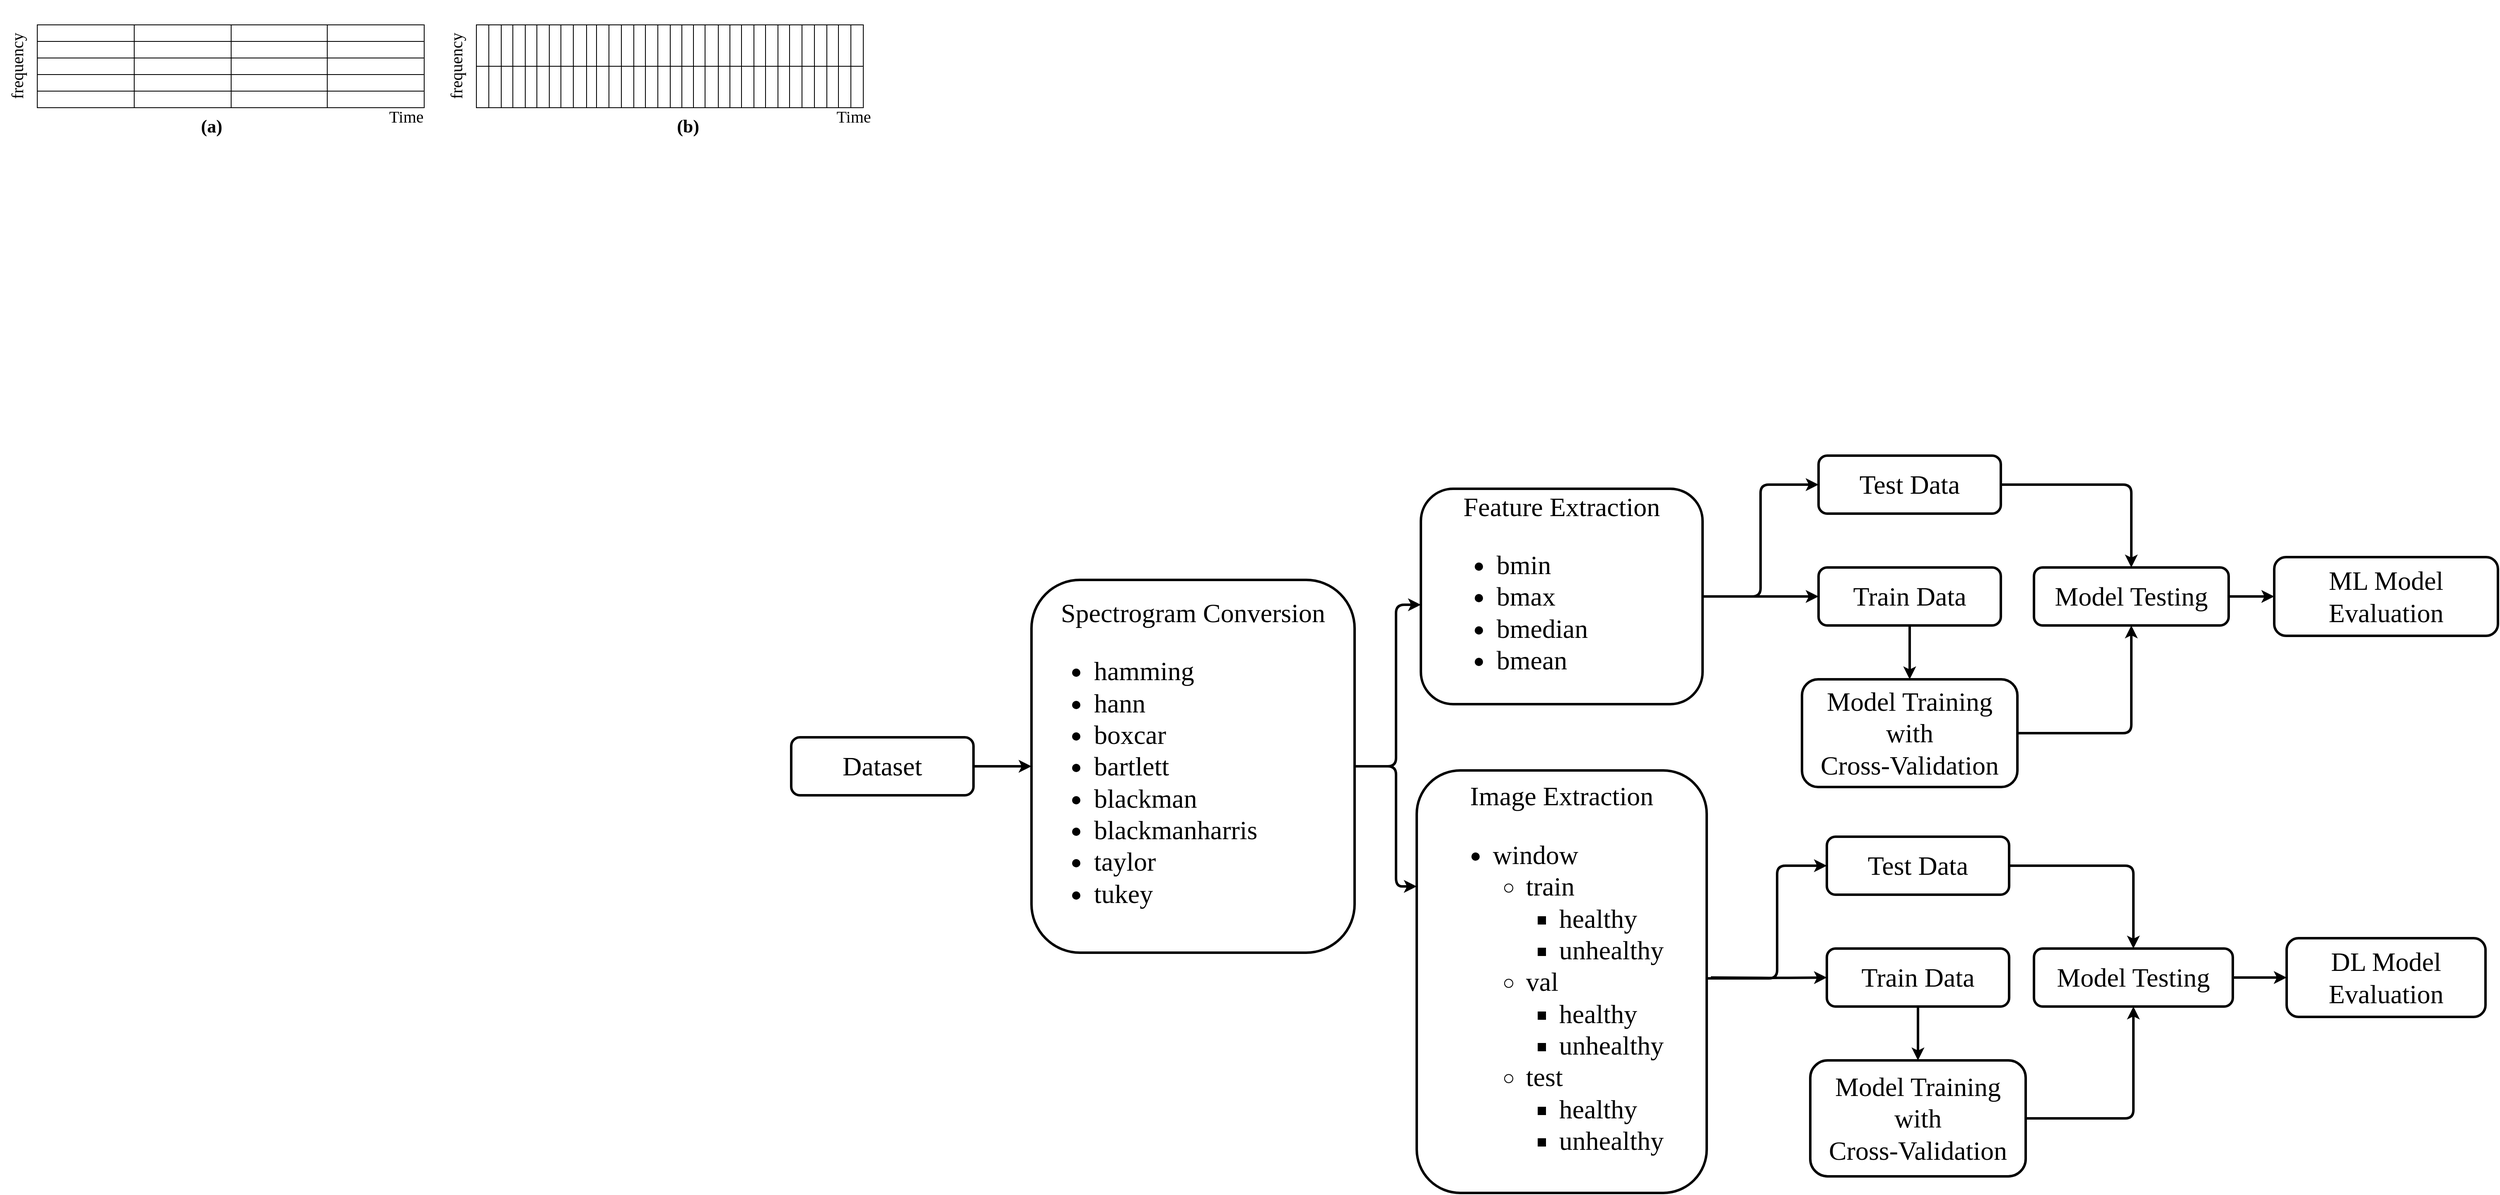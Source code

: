 <mxfile version="24.2.1" type="github">
  <diagram name="Page-1" id="A8CKlPdlSQbvUNhSut7a">
    <mxGraphModel dx="2304" dy="1476" grid="1" gridSize="10" guides="1" tooltips="1" connect="1" arrows="1" fold="1" page="1" pageScale="1" pageWidth="827" pageHeight="1169" math="0" shadow="0">
      <root>
        <mxCell id="0" />
        <mxCell id="1" parent="0" />
        <mxCell id="wyNzjHrCBUUMBbqxbBF1-1" value="" style="shape=table;startSize=0;container=1;collapsible=0;childLayout=tableLayout;fontSize=16;" parent="1" vertex="1">
          <mxGeometry x="150" y="320" width="467" height="100" as="geometry" />
        </mxCell>
        <mxCell id="wyNzjHrCBUUMBbqxbBF1-17" style="shape=tableRow;horizontal=0;startSize=0;swimlaneHead=0;swimlaneBody=0;strokeColor=inherit;top=0;left=0;bottom=0;right=0;collapsible=0;dropTarget=0;fillColor=none;points=[[0,0.5],[1,0.5]];portConstraint=eastwest;fontSize=16;" parent="wyNzjHrCBUUMBbqxbBF1-1" vertex="1">
          <mxGeometry width="467" height="20" as="geometry" />
        </mxCell>
        <mxCell id="wyNzjHrCBUUMBbqxbBF1-18" style="shape=partialRectangle;html=1;whiteSpace=wrap;connectable=0;strokeColor=inherit;overflow=hidden;fillColor=none;top=0;left=0;bottom=0;right=0;pointerEvents=1;fontSize=16;" parent="wyNzjHrCBUUMBbqxbBF1-17" vertex="1">
          <mxGeometry width="117" height="20" as="geometry">
            <mxRectangle width="117" height="20" as="alternateBounds" />
          </mxGeometry>
        </mxCell>
        <mxCell id="wyNzjHrCBUUMBbqxbBF1-19" style="shape=partialRectangle;html=1;whiteSpace=wrap;connectable=0;strokeColor=inherit;overflow=hidden;fillColor=none;top=0;left=0;bottom=0;right=0;pointerEvents=1;fontSize=16;" parent="wyNzjHrCBUUMBbqxbBF1-17" vertex="1">
          <mxGeometry x="117" width="117" height="20" as="geometry">
            <mxRectangle width="117" height="20" as="alternateBounds" />
          </mxGeometry>
        </mxCell>
        <mxCell id="wyNzjHrCBUUMBbqxbBF1-20" style="shape=partialRectangle;html=1;whiteSpace=wrap;connectable=0;strokeColor=inherit;overflow=hidden;fillColor=none;top=0;left=0;bottom=0;right=0;pointerEvents=1;fontSize=16;" parent="wyNzjHrCBUUMBbqxbBF1-17" vertex="1">
          <mxGeometry x="234" width="116" height="20" as="geometry">
            <mxRectangle width="116" height="20" as="alternateBounds" />
          </mxGeometry>
        </mxCell>
        <mxCell id="wyNzjHrCBUUMBbqxbBF1-21" style="shape=partialRectangle;html=1;whiteSpace=wrap;connectable=0;strokeColor=inherit;overflow=hidden;fillColor=none;top=0;left=0;bottom=0;right=0;pointerEvents=1;fontSize=16;" parent="wyNzjHrCBUUMBbqxbBF1-17" vertex="1">
          <mxGeometry x="350" width="117" height="20" as="geometry">
            <mxRectangle width="117" height="20" as="alternateBounds" />
          </mxGeometry>
        </mxCell>
        <mxCell id="wyNzjHrCBUUMBbqxbBF1-2" value="" style="shape=tableRow;horizontal=0;startSize=0;swimlaneHead=0;swimlaneBody=0;strokeColor=inherit;top=0;left=0;bottom=0;right=0;collapsible=0;dropTarget=0;fillColor=none;points=[[0,0.5],[1,0.5]];portConstraint=eastwest;fontSize=16;" parent="wyNzjHrCBUUMBbqxbBF1-1" vertex="1">
          <mxGeometry y="20" width="467" height="20" as="geometry" />
        </mxCell>
        <mxCell id="wyNzjHrCBUUMBbqxbBF1-14" style="shape=partialRectangle;html=1;whiteSpace=wrap;connectable=0;strokeColor=inherit;overflow=hidden;fillColor=none;top=0;left=0;bottom=0;right=0;pointerEvents=1;fontSize=16;" parent="wyNzjHrCBUUMBbqxbBF1-2" vertex="1">
          <mxGeometry width="117" height="20" as="geometry">
            <mxRectangle width="117" height="20" as="alternateBounds" />
          </mxGeometry>
        </mxCell>
        <mxCell id="wyNzjHrCBUUMBbqxbBF1-3" value="" style="shape=partialRectangle;html=1;whiteSpace=wrap;connectable=0;strokeColor=inherit;overflow=hidden;fillColor=none;top=0;left=0;bottom=0;right=0;pointerEvents=1;fontSize=16;" parent="wyNzjHrCBUUMBbqxbBF1-2" vertex="1">
          <mxGeometry x="117" width="117" height="20" as="geometry">
            <mxRectangle width="117" height="20" as="alternateBounds" />
          </mxGeometry>
        </mxCell>
        <mxCell id="wyNzjHrCBUUMBbqxbBF1-4" value="" style="shape=partialRectangle;html=1;whiteSpace=wrap;connectable=0;strokeColor=inherit;overflow=hidden;fillColor=none;top=0;left=0;bottom=0;right=0;pointerEvents=1;fontSize=16;" parent="wyNzjHrCBUUMBbqxbBF1-2" vertex="1">
          <mxGeometry x="234" width="116" height="20" as="geometry">
            <mxRectangle width="116" height="20" as="alternateBounds" />
          </mxGeometry>
        </mxCell>
        <mxCell id="wyNzjHrCBUUMBbqxbBF1-5" value="" style="shape=partialRectangle;html=1;whiteSpace=wrap;connectable=0;strokeColor=inherit;overflow=hidden;fillColor=none;top=0;left=0;bottom=0;right=0;pointerEvents=1;fontSize=16;" parent="wyNzjHrCBUUMBbqxbBF1-2" vertex="1">
          <mxGeometry x="350" width="117" height="20" as="geometry">
            <mxRectangle width="117" height="20" as="alternateBounds" />
          </mxGeometry>
        </mxCell>
        <mxCell id="wyNzjHrCBUUMBbqxbBF1-6" value="" style="shape=tableRow;horizontal=0;startSize=0;swimlaneHead=0;swimlaneBody=0;strokeColor=inherit;top=0;left=0;bottom=0;right=0;collapsible=0;dropTarget=0;fillColor=none;points=[[0,0.5],[1,0.5]];portConstraint=eastwest;fontSize=16;" parent="wyNzjHrCBUUMBbqxbBF1-1" vertex="1">
          <mxGeometry y="40" width="467" height="20" as="geometry" />
        </mxCell>
        <mxCell id="wyNzjHrCBUUMBbqxbBF1-15" style="shape=partialRectangle;html=1;whiteSpace=wrap;connectable=0;strokeColor=inherit;overflow=hidden;fillColor=none;top=0;left=0;bottom=0;right=0;pointerEvents=1;fontSize=16;" parent="wyNzjHrCBUUMBbqxbBF1-6" vertex="1">
          <mxGeometry width="117" height="20" as="geometry">
            <mxRectangle width="117" height="20" as="alternateBounds" />
          </mxGeometry>
        </mxCell>
        <mxCell id="wyNzjHrCBUUMBbqxbBF1-7" value="" style="shape=partialRectangle;html=1;whiteSpace=wrap;connectable=0;strokeColor=inherit;overflow=hidden;fillColor=none;top=0;left=0;bottom=0;right=0;pointerEvents=1;fontSize=16;" parent="wyNzjHrCBUUMBbqxbBF1-6" vertex="1">
          <mxGeometry x="117" width="117" height="20" as="geometry">
            <mxRectangle width="117" height="20" as="alternateBounds" />
          </mxGeometry>
        </mxCell>
        <mxCell id="wyNzjHrCBUUMBbqxbBF1-8" value="" style="shape=partialRectangle;html=1;whiteSpace=wrap;connectable=0;strokeColor=inherit;overflow=hidden;fillColor=none;top=0;left=0;bottom=0;right=0;pointerEvents=1;fontSize=16;" parent="wyNzjHrCBUUMBbqxbBF1-6" vertex="1">
          <mxGeometry x="234" width="116" height="20" as="geometry">
            <mxRectangle width="116" height="20" as="alternateBounds" />
          </mxGeometry>
        </mxCell>
        <mxCell id="wyNzjHrCBUUMBbqxbBF1-9" value="" style="shape=partialRectangle;html=1;whiteSpace=wrap;connectable=0;strokeColor=inherit;overflow=hidden;fillColor=none;top=0;left=0;bottom=0;right=0;pointerEvents=1;fontSize=16;" parent="wyNzjHrCBUUMBbqxbBF1-6" vertex="1">
          <mxGeometry x="350" width="117" height="20" as="geometry">
            <mxRectangle width="117" height="20" as="alternateBounds" />
          </mxGeometry>
        </mxCell>
        <mxCell id="wyNzjHrCBUUMBbqxbBF1-10" value="" style="shape=tableRow;horizontal=0;startSize=0;swimlaneHead=0;swimlaneBody=0;strokeColor=inherit;top=0;left=0;bottom=0;right=0;collapsible=0;dropTarget=0;fillColor=none;points=[[0,0.5],[1,0.5]];portConstraint=eastwest;fontSize=16;" parent="wyNzjHrCBUUMBbqxbBF1-1" vertex="1">
          <mxGeometry y="60" width="467" height="20" as="geometry" />
        </mxCell>
        <mxCell id="wyNzjHrCBUUMBbqxbBF1-16" style="shape=partialRectangle;html=1;whiteSpace=wrap;connectable=0;strokeColor=inherit;overflow=hidden;fillColor=none;top=0;left=0;bottom=0;right=0;pointerEvents=1;fontSize=16;" parent="wyNzjHrCBUUMBbqxbBF1-10" vertex="1">
          <mxGeometry width="117" height="20" as="geometry">
            <mxRectangle width="117" height="20" as="alternateBounds" />
          </mxGeometry>
        </mxCell>
        <mxCell id="wyNzjHrCBUUMBbqxbBF1-11" value="" style="shape=partialRectangle;html=1;whiteSpace=wrap;connectable=0;strokeColor=inherit;overflow=hidden;fillColor=none;top=0;left=0;bottom=0;right=0;pointerEvents=1;fontSize=16;" parent="wyNzjHrCBUUMBbqxbBF1-10" vertex="1">
          <mxGeometry x="117" width="117" height="20" as="geometry">
            <mxRectangle width="117" height="20" as="alternateBounds" />
          </mxGeometry>
        </mxCell>
        <mxCell id="wyNzjHrCBUUMBbqxbBF1-12" value="" style="shape=partialRectangle;html=1;whiteSpace=wrap;connectable=0;strokeColor=inherit;overflow=hidden;fillColor=none;top=0;left=0;bottom=0;right=0;pointerEvents=1;fontSize=16;" parent="wyNzjHrCBUUMBbqxbBF1-10" vertex="1">
          <mxGeometry x="234" width="116" height="20" as="geometry">
            <mxRectangle width="116" height="20" as="alternateBounds" />
          </mxGeometry>
        </mxCell>
        <mxCell id="wyNzjHrCBUUMBbqxbBF1-13" value="" style="shape=partialRectangle;html=1;whiteSpace=wrap;connectable=0;strokeColor=inherit;overflow=hidden;fillColor=none;top=0;left=0;bottom=0;right=0;pointerEvents=1;fontSize=16;" parent="wyNzjHrCBUUMBbqxbBF1-10" vertex="1">
          <mxGeometry x="350" width="117" height="20" as="geometry">
            <mxRectangle width="117" height="20" as="alternateBounds" />
          </mxGeometry>
        </mxCell>
        <mxCell id="wyNzjHrCBUUMBbqxbBF1-22" style="shape=tableRow;horizontal=0;startSize=0;swimlaneHead=0;swimlaneBody=0;strokeColor=inherit;top=0;left=0;bottom=0;right=0;collapsible=0;dropTarget=0;fillColor=none;points=[[0,0.5],[1,0.5]];portConstraint=eastwest;fontSize=16;" parent="wyNzjHrCBUUMBbqxbBF1-1" vertex="1">
          <mxGeometry y="80" width="467" height="20" as="geometry" />
        </mxCell>
        <mxCell id="wyNzjHrCBUUMBbqxbBF1-23" style="shape=partialRectangle;html=1;whiteSpace=wrap;connectable=0;strokeColor=inherit;overflow=hidden;fillColor=none;top=0;left=0;bottom=0;right=0;pointerEvents=1;fontSize=16;" parent="wyNzjHrCBUUMBbqxbBF1-22" vertex="1">
          <mxGeometry width="117" height="20" as="geometry">
            <mxRectangle width="117" height="20" as="alternateBounds" />
          </mxGeometry>
        </mxCell>
        <mxCell id="wyNzjHrCBUUMBbqxbBF1-24" style="shape=partialRectangle;html=1;whiteSpace=wrap;connectable=0;strokeColor=inherit;overflow=hidden;fillColor=none;top=0;left=0;bottom=0;right=0;pointerEvents=1;fontSize=16;" parent="wyNzjHrCBUUMBbqxbBF1-22" vertex="1">
          <mxGeometry x="117" width="117" height="20" as="geometry">
            <mxRectangle width="117" height="20" as="alternateBounds" />
          </mxGeometry>
        </mxCell>
        <mxCell id="wyNzjHrCBUUMBbqxbBF1-25" style="shape=partialRectangle;html=1;whiteSpace=wrap;connectable=0;strokeColor=inherit;overflow=hidden;fillColor=none;top=0;left=0;bottom=0;right=0;pointerEvents=1;fontSize=16;" parent="wyNzjHrCBUUMBbqxbBF1-22" vertex="1">
          <mxGeometry x="234" width="116" height="20" as="geometry">
            <mxRectangle width="116" height="20" as="alternateBounds" />
          </mxGeometry>
        </mxCell>
        <mxCell id="wyNzjHrCBUUMBbqxbBF1-26" style="shape=partialRectangle;html=1;whiteSpace=wrap;connectable=0;strokeColor=inherit;overflow=hidden;fillColor=none;top=0;left=0;bottom=0;right=0;pointerEvents=1;fontSize=16;" parent="wyNzjHrCBUUMBbqxbBF1-22" vertex="1">
          <mxGeometry x="350" width="117" height="20" as="geometry">
            <mxRectangle width="117" height="20" as="alternateBounds" />
          </mxGeometry>
        </mxCell>
        <mxCell id="wyNzjHrCBUUMBbqxbBF1-27" value="Time" style="text;html=1;align=center;verticalAlign=middle;resizable=0;points=[];autosize=1;strokeColor=none;fillColor=none;fontSize=20;fontFamily=Times New Roman;" parent="1" vertex="1">
          <mxGeometry x="560" y="410" width="70" height="40" as="geometry" />
        </mxCell>
        <mxCell id="wyNzjHrCBUUMBbqxbBF1-57" value="Time" style="text;html=1;align=center;verticalAlign=middle;resizable=0;points=[];autosize=1;strokeColor=none;fillColor=none;fontSize=20;fontFamily=Times New Roman;" parent="1" vertex="1">
          <mxGeometry x="1100" y="410" width="70" height="40" as="geometry" />
        </mxCell>
        <mxCell id="wyNzjHrCBUUMBbqxbBF1-58" value="frequency" style="text;html=1;align=center;verticalAlign=middle;resizable=0;points=[];autosize=1;strokeColor=none;fillColor=none;fontSize=20;fontFamily=Times New Roman;rotation=-90;" parent="1" vertex="1">
          <mxGeometry x="640" y="350" width="100" height="40" as="geometry" />
        </mxCell>
        <mxCell id="BnJvv2Z-PQd2QAyjViYM-1" value="(a)" style="text;html=1;align=center;verticalAlign=middle;resizable=0;points=[];autosize=1;strokeColor=none;fillColor=none;fontFamily=Times New Roman;fontSize=22;fontStyle=1" parent="1" vertex="1">
          <mxGeometry x="335" y="423" width="50" height="40" as="geometry" />
        </mxCell>
        <mxCell id="BnJvv2Z-PQd2QAyjViYM-4" value="(b)" style="text;html=1;align=center;verticalAlign=middle;resizable=0;points=[];autosize=1;strokeColor=none;fillColor=none;fontFamily=Times New Roman;fontSize=22;fontStyle=1" parent="1" vertex="1">
          <mxGeometry x="910" y="423" width="50" height="40" as="geometry" />
        </mxCell>
        <mxCell id="BnJvv2Z-PQd2QAyjViYM-7" value="" style="rounded=1;whiteSpace=wrap;html=1;strokeColor=none;fillColor=none;" parent="1" vertex="1">
          <mxGeometry x="675" y="300" width="30" height="120" as="geometry" />
        </mxCell>
        <mxCell id="BnJvv2Z-PQd2QAyjViYM-13" value="" style="edgeStyle=orthogonalEdgeStyle;rounded=0;orthogonalLoop=1;jettySize=auto;html=1;curved=0;strokeWidth=3;" parent="1" source="BnJvv2Z-PQd2QAyjViYM-9" target="BnJvv2Z-PQd2QAyjViYM-12" edge="1">
          <mxGeometry relative="1" as="geometry" />
        </mxCell>
        <mxCell id="BnJvv2Z-PQd2QAyjViYM-9" value="Dataset" style="rounded=1;whiteSpace=wrap;html=1;fontSize=32;fontFamily=Comic Sans MS;fillColor=none;strokeWidth=3;" parent="1" vertex="1">
          <mxGeometry x="1060" y="1180" width="220" height="70" as="geometry" />
        </mxCell>
        <mxCell id="AOGBw6PcPAn47BEcl0vw-3" value="" style="edgeStyle=orthogonalEdgeStyle;rounded=1;orthogonalLoop=1;jettySize=auto;html=1;strokeWidth=3;curved=0;" parent="1" source="BnJvv2Z-PQd2QAyjViYM-12" target="AOGBw6PcPAn47BEcl0vw-1" edge="1">
          <mxGeometry relative="1" as="geometry">
            <Array as="points">
              <mxPoint x="1790" y="1215" />
              <mxPoint x="1790" y="1020" />
            </Array>
          </mxGeometry>
        </mxCell>
        <mxCell id="AOGBw6PcPAn47BEcl0vw-6" value="" style="edgeStyle=orthogonalEdgeStyle;rounded=1;orthogonalLoop=1;jettySize=auto;html=1;strokeWidth=3;curved=0;" parent="1" source="BnJvv2Z-PQd2QAyjViYM-12" target="AOGBw6PcPAn47BEcl0vw-5" edge="1">
          <mxGeometry relative="1" as="geometry">
            <Array as="points">
              <mxPoint x="1790" y="1215" />
              <mxPoint x="1790" y="1360" />
            </Array>
          </mxGeometry>
        </mxCell>
        <mxCell id="BnJvv2Z-PQd2QAyjViYM-12" value="Spectrogram Conversion&lt;br&gt;&lt;ul&gt;&lt;li style=&quot;text-align: left;&quot;&gt;hamming&lt;/li&gt;&lt;li style=&quot;text-align: left;&quot;&gt;hann&lt;/li&gt;&lt;li style=&quot;text-align: left;&quot;&gt;boxcar&lt;/li&gt;&lt;li style=&quot;text-align: left;&quot;&gt;bartlett&lt;/li&gt;&lt;li style=&quot;text-align: left;&quot;&gt;blackman&lt;/li&gt;&lt;li style=&quot;text-align: left;&quot;&gt;blackmanharris&lt;/li&gt;&lt;li style=&quot;text-align: left;&quot;&gt;taylor&lt;/li&gt;&lt;li style=&quot;text-align: left;&quot;&gt;tukey&lt;/li&gt;&lt;/ul&gt;" style="rounded=1;whiteSpace=wrap;html=1;fontSize=32;fillColor=none;glass=1;fillStyle=zigzag-line;fontFamily=Comic Sans MS;strokeWidth=3;" parent="1" vertex="1">
          <mxGeometry x="1350" y="990" width="390" height="450" as="geometry" />
        </mxCell>
        <mxCell id="AOGBw6PcPAn47BEcl0vw-10" style="edgeStyle=orthogonalEdgeStyle;rounded=1;orthogonalLoop=1;jettySize=auto;html=1;curved=0;strokeWidth=3;" parent="1" source="AOGBw6PcPAn47BEcl0vw-1" target="AOGBw6PcPAn47BEcl0vw-7" edge="1">
          <mxGeometry relative="1" as="geometry" />
        </mxCell>
        <mxCell id="AOGBw6PcPAn47BEcl0vw-11" style="edgeStyle=orthogonalEdgeStyle;rounded=1;orthogonalLoop=1;jettySize=auto;html=1;curved=0;strokeWidth=3;" parent="1" source="AOGBw6PcPAn47BEcl0vw-1" target="AOGBw6PcPAn47BEcl0vw-9" edge="1">
          <mxGeometry relative="1" as="geometry" />
        </mxCell>
        <mxCell id="AOGBw6PcPAn47BEcl0vw-1" value="Feature Extraction&lt;br&gt;&lt;ul&gt;&lt;li style=&quot;text-align: left;&quot;&gt;bmin&lt;/li&gt;&lt;li style=&quot;text-align: left;&quot;&gt;bmax&lt;/li&gt;&lt;li style=&quot;text-align: left;&quot;&gt;bmedian&lt;/li&gt;&lt;li style=&quot;text-align: left;&quot;&gt;bmean&lt;/li&gt;&lt;/ul&gt;" style="rounded=1;whiteSpace=wrap;html=1;fontSize=32;fontFamily=Comic Sans MS;fillColor=none;strokeWidth=3;" parent="1" vertex="1">
          <mxGeometry x="1820" y="880" width="340" height="260" as="geometry" />
        </mxCell>
        <mxCell id="AOGBw6PcPAn47BEcl0vw-5" value="Image Extraction&lt;br&gt;&lt;ul&gt;&lt;li style=&quot;text-align: left;&quot;&gt;window&lt;/li&gt;&lt;ul&gt;&lt;li style=&quot;text-align: left;&quot;&gt;train&lt;/li&gt;&lt;ul&gt;&lt;li style=&quot;text-align: left;&quot;&gt;healthy&lt;/li&gt;&lt;li style=&quot;text-align: left;&quot;&gt;unhealthy&lt;/li&gt;&lt;/ul&gt;&lt;li style=&quot;text-align: left;&quot;&gt;val&lt;/li&gt;&lt;ul&gt;&lt;li style=&quot;text-align: left;&quot;&gt;healthy&lt;/li&gt;&lt;li style=&quot;text-align: left;&quot;&gt;unhealthy&lt;/li&gt;&lt;/ul&gt;&lt;li style=&quot;text-align: left;&quot;&gt;test&lt;/li&gt;&lt;ul&gt;&lt;li style=&quot;text-align: left;&quot;&gt;healthy&lt;/li&gt;&lt;li style=&quot;text-align: left;&quot;&gt;unhealthy&lt;/li&gt;&lt;/ul&gt;&lt;/ul&gt;&lt;/ul&gt;" style="rounded=1;whiteSpace=wrap;html=1;fontSize=32;fillColor=none;glass=1;fillStyle=zigzag-line;fontFamily=Comic Sans MS;strokeWidth=3;" parent="1" vertex="1">
          <mxGeometry x="1815" y="1220" width="350" height="510" as="geometry" />
        </mxCell>
        <mxCell id="AOGBw6PcPAn47BEcl0vw-13" value="" style="edgeStyle=orthogonalEdgeStyle;rounded=0;orthogonalLoop=1;jettySize=auto;html=1;strokeWidth=3;" parent="1" source="AOGBw6PcPAn47BEcl0vw-7" target="AOGBw6PcPAn47BEcl0vw-12" edge="1">
          <mxGeometry relative="1" as="geometry" />
        </mxCell>
        <mxCell id="AOGBw6PcPAn47BEcl0vw-7" value="Train Data" style="rounded=1;whiteSpace=wrap;html=1;fontSize=32;fontFamily=Comic Sans MS;fillColor=none;strokeWidth=3;" parent="1" vertex="1">
          <mxGeometry x="2300" y="975" width="220" height="70" as="geometry" />
        </mxCell>
        <mxCell id="AOGBw6PcPAn47BEcl0vw-15" style="edgeStyle=orthogonalEdgeStyle;rounded=1;orthogonalLoop=1;jettySize=auto;html=1;curved=0;strokeWidth=3;" parent="1" source="AOGBw6PcPAn47BEcl0vw-9" target="AOGBw6PcPAn47BEcl0vw-14" edge="1">
          <mxGeometry relative="1" as="geometry" />
        </mxCell>
        <mxCell id="AOGBw6PcPAn47BEcl0vw-9" value="Test Data" style="rounded=1;whiteSpace=wrap;html=1;fontSize=32;fontFamily=Comic Sans MS;fillColor=none;strokeWidth=3;" parent="1" vertex="1">
          <mxGeometry x="2300" y="840" width="220" height="70" as="geometry" />
        </mxCell>
        <mxCell id="AOGBw6PcPAn47BEcl0vw-16" style="edgeStyle=orthogonalEdgeStyle;rounded=1;orthogonalLoop=1;jettySize=auto;html=1;curved=0;strokeWidth=3;" parent="1" source="AOGBw6PcPAn47BEcl0vw-12" target="AOGBw6PcPAn47BEcl0vw-14" edge="1">
          <mxGeometry relative="1" as="geometry" />
        </mxCell>
        <mxCell id="AOGBw6PcPAn47BEcl0vw-12" value="Model Training with&lt;div&gt;Cross-Validation&lt;/div&gt;" style="rounded=1;whiteSpace=wrap;html=1;fontSize=32;fontFamily=Comic Sans MS;fillColor=none;strokeWidth=3;" parent="1" vertex="1">
          <mxGeometry x="2280" y="1110" width="260" height="130" as="geometry" />
        </mxCell>
        <mxCell id="29dqUXBd5wvY3yAsOlvj-2" value="" style="edgeStyle=orthogonalEdgeStyle;rounded=0;orthogonalLoop=1;jettySize=auto;html=1;strokeWidth=3;" edge="1" parent="1" source="AOGBw6PcPAn47BEcl0vw-14" target="29dqUXBd5wvY3yAsOlvj-1">
          <mxGeometry relative="1" as="geometry" />
        </mxCell>
        <mxCell id="AOGBw6PcPAn47BEcl0vw-14" value="Model Testing" style="rounded=1;whiteSpace=wrap;html=1;fontSize=32;fontFamily=Comic Sans MS;fillColor=none;strokeWidth=3;" parent="1" vertex="1">
          <mxGeometry x="2560" y="975" width="235" height="70" as="geometry" />
        </mxCell>
        <mxCell id="AOGBw6PcPAn47BEcl0vw-25" style="edgeStyle=orthogonalEdgeStyle;rounded=1;orthogonalLoop=1;jettySize=auto;html=1;curved=0;strokeWidth=3;" parent="1" target="AOGBw6PcPAn47BEcl0vw-28" edge="1">
          <mxGeometry relative="1" as="geometry">
            <mxPoint x="2170" y="1470" as="sourcePoint" />
          </mxGeometry>
        </mxCell>
        <mxCell id="AOGBw6PcPAn47BEcl0vw-26" style="edgeStyle=orthogonalEdgeStyle;rounded=1;orthogonalLoop=1;jettySize=auto;html=1;curved=0;strokeWidth=3;" parent="1" source="AOGBw6PcPAn47BEcl0vw-5" target="AOGBw6PcPAn47BEcl0vw-30" edge="1">
          <mxGeometry relative="1" as="geometry">
            <mxPoint x="2170" y="1470" as="sourcePoint" />
            <Array as="points">
              <mxPoint x="2250" y="1471" />
              <mxPoint x="2250" y="1335" />
            </Array>
          </mxGeometry>
        </mxCell>
        <mxCell id="AOGBw6PcPAn47BEcl0vw-27" value="" style="edgeStyle=orthogonalEdgeStyle;rounded=0;orthogonalLoop=1;jettySize=auto;html=1;strokeWidth=3;" parent="1" source="AOGBw6PcPAn47BEcl0vw-28" target="AOGBw6PcPAn47BEcl0vw-32" edge="1">
          <mxGeometry relative="1" as="geometry" />
        </mxCell>
        <mxCell id="AOGBw6PcPAn47BEcl0vw-28" value="Train Data" style="rounded=1;whiteSpace=wrap;html=1;fontSize=32;fontFamily=Comic Sans MS;fillColor=none;strokeWidth=3;" parent="1" vertex="1">
          <mxGeometry x="2310" y="1435" width="220" height="70" as="geometry" />
        </mxCell>
        <mxCell id="AOGBw6PcPAn47BEcl0vw-29" style="edgeStyle=orthogonalEdgeStyle;rounded=1;orthogonalLoop=1;jettySize=auto;html=1;curved=0;strokeWidth=3;" parent="1" source="AOGBw6PcPAn47BEcl0vw-30" target="AOGBw6PcPAn47BEcl0vw-33" edge="1">
          <mxGeometry relative="1" as="geometry" />
        </mxCell>
        <mxCell id="AOGBw6PcPAn47BEcl0vw-30" value="Test Data" style="rounded=1;whiteSpace=wrap;html=1;fontSize=32;fontFamily=Comic Sans MS;fillColor=none;strokeWidth=3;" parent="1" vertex="1">
          <mxGeometry x="2310" y="1300" width="220" height="70" as="geometry" />
        </mxCell>
        <mxCell id="AOGBw6PcPAn47BEcl0vw-31" style="edgeStyle=orthogonalEdgeStyle;rounded=1;orthogonalLoop=1;jettySize=auto;html=1;curved=0;strokeWidth=3;" parent="1" source="AOGBw6PcPAn47BEcl0vw-32" target="AOGBw6PcPAn47BEcl0vw-33" edge="1">
          <mxGeometry relative="1" as="geometry" />
        </mxCell>
        <mxCell id="AOGBw6PcPAn47BEcl0vw-32" value="Model Training with&lt;div&gt;Cross-Validation&lt;/div&gt;" style="rounded=1;whiteSpace=wrap;html=1;fontSize=32;fontFamily=Comic Sans MS;fillColor=none;strokeWidth=3;" parent="1" vertex="1">
          <mxGeometry x="2290" y="1570" width="260" height="140" as="geometry" />
        </mxCell>
        <mxCell id="29dqUXBd5wvY3yAsOlvj-4" value="" style="edgeStyle=orthogonalEdgeStyle;rounded=0;orthogonalLoop=1;jettySize=auto;html=1;strokeWidth=3;" edge="1" parent="1" source="AOGBw6PcPAn47BEcl0vw-33" target="29dqUXBd5wvY3yAsOlvj-3">
          <mxGeometry relative="1" as="geometry" />
        </mxCell>
        <mxCell id="AOGBw6PcPAn47BEcl0vw-33" value="Model Testing" style="rounded=1;whiteSpace=wrap;html=1;fontSize=32;fontFamily=Comic Sans MS;fillColor=none;strokeWidth=3;" parent="1" vertex="1">
          <mxGeometry x="2560" y="1435" width="240" height="70" as="geometry" />
        </mxCell>
        <mxCell id="-vQhmNjCWDerm2LAqfAO-4" value="" style="shape=table;startSize=0;container=1;collapsible=0;childLayout=tableLayout;fontSize=16;" parent="1" vertex="1">
          <mxGeometry x="680" y="320" width="467" height="100" as="geometry" />
        </mxCell>
        <mxCell id="-vQhmNjCWDerm2LAqfAO-5" value="" style="shape=tableRow;horizontal=0;startSize=0;swimlaneHead=0;swimlaneBody=0;strokeColor=inherit;top=0;left=0;bottom=0;right=0;collapsible=0;dropTarget=0;fillColor=none;points=[[0,0.5],[1,0.5]];portConstraint=eastwest;fontSize=16;" parent="-vQhmNjCWDerm2LAqfAO-4" vertex="1">
          <mxGeometry width="467" height="50" as="geometry" />
        </mxCell>
        <mxCell id="-vQhmNjCWDerm2LAqfAO-25" style="shape=partialRectangle;html=1;whiteSpace=wrap;connectable=0;strokeColor=inherit;overflow=hidden;fillColor=none;top=0;left=0;bottom=0;right=0;pointerEvents=1;fontSize=16;" parent="-vQhmNjCWDerm2LAqfAO-5" vertex="1">
          <mxGeometry width="15" height="50" as="geometry">
            <mxRectangle width="15" height="50" as="alternateBounds" />
          </mxGeometry>
        </mxCell>
        <mxCell id="-vQhmNjCWDerm2LAqfAO-23" style="shape=partialRectangle;html=1;whiteSpace=wrap;connectable=0;strokeColor=inherit;overflow=hidden;fillColor=none;top=0;left=0;bottom=0;right=0;pointerEvents=1;fontSize=16;" parent="-vQhmNjCWDerm2LAqfAO-5" vertex="1">
          <mxGeometry x="15" width="15" height="50" as="geometry">
            <mxRectangle width="15" height="50" as="alternateBounds" />
          </mxGeometry>
        </mxCell>
        <mxCell id="-vQhmNjCWDerm2LAqfAO-21" style="shape=partialRectangle;html=1;whiteSpace=wrap;connectable=0;strokeColor=inherit;overflow=hidden;fillColor=none;top=0;left=0;bottom=0;right=0;pointerEvents=1;fontSize=16;" parent="-vQhmNjCWDerm2LAqfAO-5" vertex="1">
          <mxGeometry x="30" width="14" height="50" as="geometry">
            <mxRectangle width="14" height="50" as="alternateBounds" />
          </mxGeometry>
        </mxCell>
        <mxCell id="-vQhmNjCWDerm2LAqfAO-19" style="shape=partialRectangle;html=1;whiteSpace=wrap;connectable=0;strokeColor=inherit;overflow=hidden;fillColor=none;top=0;left=0;bottom=0;right=0;pointerEvents=1;fontSize=16;" parent="-vQhmNjCWDerm2LAqfAO-5" vertex="1">
          <mxGeometry x="44" width="15" height="50" as="geometry">
            <mxRectangle width="15" height="50" as="alternateBounds" />
          </mxGeometry>
        </mxCell>
        <mxCell id="-vQhmNjCWDerm2LAqfAO-6" value="" style="shape=partialRectangle;html=1;whiteSpace=wrap;connectable=0;strokeColor=inherit;overflow=hidden;fillColor=none;top=0;left=0;bottom=0;right=0;pointerEvents=1;fontSize=16;" parent="-vQhmNjCWDerm2LAqfAO-5" vertex="1">
          <mxGeometry x="59" width="14" height="50" as="geometry">
            <mxRectangle width="14" height="50" as="alternateBounds" />
          </mxGeometry>
        </mxCell>
        <mxCell id="-vQhmNjCWDerm2LAqfAO-7" value="" style="shape=partialRectangle;html=1;whiteSpace=wrap;connectable=0;strokeColor=inherit;overflow=hidden;fillColor=none;top=0;left=0;bottom=0;right=0;pointerEvents=1;fontSize=16;" parent="-vQhmNjCWDerm2LAqfAO-5" vertex="1">
          <mxGeometry x="73" width="15" height="50" as="geometry">
            <mxRectangle width="15" height="50" as="alternateBounds" />
          </mxGeometry>
        </mxCell>
        <mxCell id="-vQhmNjCWDerm2LAqfAO-8" value="" style="shape=partialRectangle;html=1;whiteSpace=wrap;connectable=0;strokeColor=inherit;overflow=hidden;fillColor=none;top=0;left=0;bottom=0;right=0;pointerEvents=1;fontSize=16;" parent="-vQhmNjCWDerm2LAqfAO-5" vertex="1">
          <mxGeometry x="88" width="14" height="50" as="geometry">
            <mxRectangle width="14" height="50" as="alternateBounds" />
          </mxGeometry>
        </mxCell>
        <mxCell id="-vQhmNjCWDerm2LAqfAO-27" style="shape=partialRectangle;html=1;whiteSpace=wrap;connectable=0;strokeColor=inherit;overflow=hidden;fillColor=none;top=0;left=0;bottom=0;right=0;pointerEvents=1;fontSize=16;" parent="-vQhmNjCWDerm2LAqfAO-5" vertex="1">
          <mxGeometry x="102" width="15" height="50" as="geometry">
            <mxRectangle width="15" height="50" as="alternateBounds" />
          </mxGeometry>
        </mxCell>
        <mxCell id="-vQhmNjCWDerm2LAqfAO-29" style="shape=partialRectangle;html=1;whiteSpace=wrap;connectable=0;strokeColor=inherit;overflow=hidden;fillColor=none;top=0;left=0;bottom=0;right=0;pointerEvents=1;fontSize=16;" parent="-vQhmNjCWDerm2LAqfAO-5" vertex="1">
          <mxGeometry x="117" width="16" height="50" as="geometry">
            <mxRectangle width="16" height="50" as="alternateBounds" />
          </mxGeometry>
        </mxCell>
        <mxCell id="-vQhmNjCWDerm2LAqfAO-31" style="shape=partialRectangle;html=1;whiteSpace=wrap;connectable=0;strokeColor=inherit;overflow=hidden;fillColor=none;top=0;left=0;bottom=0;right=0;pointerEvents=1;fontSize=16;" parent="-vQhmNjCWDerm2LAqfAO-5" vertex="1">
          <mxGeometry x="133" width="12" height="50" as="geometry">
            <mxRectangle width="12" height="50" as="alternateBounds" />
          </mxGeometry>
        </mxCell>
        <mxCell id="-vQhmNjCWDerm2LAqfAO-33" style="shape=partialRectangle;html=1;whiteSpace=wrap;connectable=0;strokeColor=inherit;overflow=hidden;fillColor=none;top=0;left=0;bottom=0;right=0;pointerEvents=1;fontSize=16;" parent="-vQhmNjCWDerm2LAqfAO-5" vertex="1">
          <mxGeometry x="145" width="15" height="50" as="geometry">
            <mxRectangle width="15" height="50" as="alternateBounds" />
          </mxGeometry>
        </mxCell>
        <mxCell id="-vQhmNjCWDerm2LAqfAO-35" style="shape=partialRectangle;html=1;whiteSpace=wrap;connectable=0;strokeColor=inherit;overflow=hidden;fillColor=none;top=0;left=0;bottom=0;right=0;pointerEvents=1;fontSize=16;" parent="-vQhmNjCWDerm2LAqfAO-5" vertex="1">
          <mxGeometry x="160" width="15" height="50" as="geometry">
            <mxRectangle width="15" height="50" as="alternateBounds" />
          </mxGeometry>
        </mxCell>
        <mxCell id="-vQhmNjCWDerm2LAqfAO-37" style="shape=partialRectangle;html=1;whiteSpace=wrap;connectable=0;strokeColor=inherit;overflow=hidden;fillColor=none;top=0;left=0;bottom=0;right=0;pointerEvents=1;fontSize=16;" parent="-vQhmNjCWDerm2LAqfAO-5" vertex="1">
          <mxGeometry x="175" width="15" height="50" as="geometry">
            <mxRectangle width="15" height="50" as="alternateBounds" />
          </mxGeometry>
        </mxCell>
        <mxCell id="-vQhmNjCWDerm2LAqfAO-39" style="shape=partialRectangle;html=1;whiteSpace=wrap;connectable=0;strokeColor=inherit;overflow=hidden;fillColor=none;top=0;left=0;bottom=0;right=0;pointerEvents=1;fontSize=16;" parent="-vQhmNjCWDerm2LAqfAO-5" vertex="1">
          <mxGeometry x="190" width="14" height="50" as="geometry">
            <mxRectangle width="14" height="50" as="alternateBounds" />
          </mxGeometry>
        </mxCell>
        <mxCell id="-vQhmNjCWDerm2LAqfAO-41" style="shape=partialRectangle;html=1;whiteSpace=wrap;connectable=0;strokeColor=inherit;overflow=hidden;fillColor=none;top=0;left=0;bottom=0;right=0;pointerEvents=1;fontSize=16;" parent="-vQhmNjCWDerm2LAqfAO-5" vertex="1">
          <mxGeometry x="204" width="15" height="50" as="geometry">
            <mxRectangle width="15" height="50" as="alternateBounds" />
          </mxGeometry>
        </mxCell>
        <mxCell id="-vQhmNjCWDerm2LAqfAO-43" style="shape=partialRectangle;html=1;whiteSpace=wrap;connectable=0;strokeColor=inherit;overflow=hidden;fillColor=none;top=0;left=0;bottom=0;right=0;pointerEvents=1;fontSize=16;" parent="-vQhmNjCWDerm2LAqfAO-5" vertex="1">
          <mxGeometry x="219" width="15" height="50" as="geometry">
            <mxRectangle width="15" height="50" as="alternateBounds" />
          </mxGeometry>
        </mxCell>
        <mxCell id="-vQhmNjCWDerm2LAqfAO-45" style="shape=partialRectangle;html=1;whiteSpace=wrap;connectable=0;strokeColor=inherit;overflow=hidden;fillColor=none;top=0;left=0;bottom=0;right=0;pointerEvents=1;fontSize=16;" parent="-vQhmNjCWDerm2LAqfAO-5" vertex="1">
          <mxGeometry x="234" width="14" height="50" as="geometry">
            <mxRectangle width="14" height="50" as="alternateBounds" />
          </mxGeometry>
        </mxCell>
        <mxCell id="-vQhmNjCWDerm2LAqfAO-47" style="shape=partialRectangle;html=1;whiteSpace=wrap;connectable=0;strokeColor=inherit;overflow=hidden;fillColor=none;top=0;left=0;bottom=0;right=0;pointerEvents=1;fontSize=16;" parent="-vQhmNjCWDerm2LAqfAO-5" vertex="1">
          <mxGeometry x="248" width="14" height="50" as="geometry">
            <mxRectangle width="14" height="50" as="alternateBounds" />
          </mxGeometry>
        </mxCell>
        <mxCell id="-vQhmNjCWDerm2LAqfAO-49" style="shape=partialRectangle;html=1;whiteSpace=wrap;connectable=0;strokeColor=inherit;overflow=hidden;fillColor=none;top=0;left=0;bottom=0;right=0;pointerEvents=1;fontSize=16;" parent="-vQhmNjCWDerm2LAqfAO-5" vertex="1">
          <mxGeometry x="262" width="14" height="50" as="geometry">
            <mxRectangle width="14" height="50" as="alternateBounds" />
          </mxGeometry>
        </mxCell>
        <mxCell id="-vQhmNjCWDerm2LAqfAO-51" style="shape=partialRectangle;html=1;whiteSpace=wrap;connectable=0;strokeColor=inherit;overflow=hidden;fillColor=none;top=0;left=0;bottom=0;right=0;pointerEvents=1;fontSize=16;" parent="-vQhmNjCWDerm2LAqfAO-5" vertex="1">
          <mxGeometry x="276" width="16" height="50" as="geometry">
            <mxRectangle width="16" height="50" as="alternateBounds" />
          </mxGeometry>
        </mxCell>
        <mxCell id="-vQhmNjCWDerm2LAqfAO-53" style="shape=partialRectangle;html=1;whiteSpace=wrap;connectable=0;strokeColor=inherit;overflow=hidden;fillColor=none;top=0;left=0;bottom=0;right=0;pointerEvents=1;fontSize=16;" parent="-vQhmNjCWDerm2LAqfAO-5" vertex="1">
          <mxGeometry x="292" width="14" height="50" as="geometry">
            <mxRectangle width="14" height="50" as="alternateBounds" />
          </mxGeometry>
        </mxCell>
        <mxCell id="-vQhmNjCWDerm2LAqfAO-55" style="shape=partialRectangle;html=1;whiteSpace=wrap;connectable=0;strokeColor=inherit;overflow=hidden;fillColor=none;top=0;left=0;bottom=0;right=0;pointerEvents=1;fontSize=16;" parent="-vQhmNjCWDerm2LAqfAO-5" vertex="1">
          <mxGeometry x="306" width="14" height="50" as="geometry">
            <mxRectangle width="14" height="50" as="alternateBounds" />
          </mxGeometry>
        </mxCell>
        <mxCell id="-vQhmNjCWDerm2LAqfAO-57" style="shape=partialRectangle;html=1;whiteSpace=wrap;connectable=0;strokeColor=inherit;overflow=hidden;fillColor=none;top=0;left=0;bottom=0;right=0;pointerEvents=1;fontSize=16;" parent="-vQhmNjCWDerm2LAqfAO-5" vertex="1">
          <mxGeometry x="320" width="15" height="50" as="geometry">
            <mxRectangle width="15" height="50" as="alternateBounds" />
          </mxGeometry>
        </mxCell>
        <mxCell id="-vQhmNjCWDerm2LAqfAO-59" style="shape=partialRectangle;html=1;whiteSpace=wrap;connectable=0;strokeColor=inherit;overflow=hidden;fillColor=none;top=0;left=0;bottom=0;right=0;pointerEvents=1;fontSize=16;" parent="-vQhmNjCWDerm2LAqfAO-5" vertex="1">
          <mxGeometry x="335" width="14" height="50" as="geometry">
            <mxRectangle width="14" height="50" as="alternateBounds" />
          </mxGeometry>
        </mxCell>
        <mxCell id="-vQhmNjCWDerm2LAqfAO-61" style="shape=partialRectangle;html=1;whiteSpace=wrap;connectable=0;strokeColor=inherit;overflow=hidden;fillColor=none;top=0;left=0;bottom=0;right=0;pointerEvents=1;fontSize=16;" parent="-vQhmNjCWDerm2LAqfAO-5" vertex="1">
          <mxGeometry x="349" width="15" height="50" as="geometry">
            <mxRectangle width="15" height="50" as="alternateBounds" />
          </mxGeometry>
        </mxCell>
        <mxCell id="-vQhmNjCWDerm2LAqfAO-63" style="shape=partialRectangle;html=1;whiteSpace=wrap;connectable=0;strokeColor=inherit;overflow=hidden;fillColor=none;top=0;left=0;bottom=0;right=0;pointerEvents=1;fontSize=16;" parent="-vQhmNjCWDerm2LAqfAO-5" vertex="1">
          <mxGeometry x="364" width="14" height="50" as="geometry">
            <mxRectangle width="14" height="50" as="alternateBounds" />
          </mxGeometry>
        </mxCell>
        <mxCell id="-vQhmNjCWDerm2LAqfAO-65" style="shape=partialRectangle;html=1;whiteSpace=wrap;connectable=0;strokeColor=inherit;overflow=hidden;fillColor=none;top=0;left=0;bottom=0;right=0;pointerEvents=1;fontSize=16;" parent="-vQhmNjCWDerm2LAqfAO-5" vertex="1">
          <mxGeometry x="378" width="15" height="50" as="geometry">
            <mxRectangle width="15" height="50" as="alternateBounds" />
          </mxGeometry>
        </mxCell>
        <mxCell id="-vQhmNjCWDerm2LAqfAO-67" style="shape=partialRectangle;html=1;whiteSpace=wrap;connectable=0;strokeColor=inherit;overflow=hidden;fillColor=none;top=0;left=0;bottom=0;right=0;pointerEvents=1;fontSize=16;" parent="-vQhmNjCWDerm2LAqfAO-5" vertex="1">
          <mxGeometry x="393" width="15" height="50" as="geometry">
            <mxRectangle width="15" height="50" as="alternateBounds" />
          </mxGeometry>
        </mxCell>
        <mxCell id="-vQhmNjCWDerm2LAqfAO-69" style="shape=partialRectangle;html=1;whiteSpace=wrap;connectable=0;strokeColor=inherit;overflow=hidden;fillColor=none;top=0;left=0;bottom=0;right=0;pointerEvents=1;fontSize=16;" parent="-vQhmNjCWDerm2LAqfAO-5" vertex="1">
          <mxGeometry x="408" width="15" height="50" as="geometry">
            <mxRectangle width="15" height="50" as="alternateBounds" />
          </mxGeometry>
        </mxCell>
        <mxCell id="-vQhmNjCWDerm2LAqfAO-71" style="shape=partialRectangle;html=1;whiteSpace=wrap;connectable=0;strokeColor=inherit;overflow=hidden;fillColor=none;top=0;left=0;bottom=0;right=0;pointerEvents=1;fontSize=16;" parent="-vQhmNjCWDerm2LAqfAO-5" vertex="1">
          <mxGeometry x="423" width="14" height="50" as="geometry">
            <mxRectangle width="14" height="50" as="alternateBounds" />
          </mxGeometry>
        </mxCell>
        <mxCell id="-vQhmNjCWDerm2LAqfAO-73" style="shape=partialRectangle;html=1;whiteSpace=wrap;connectable=0;strokeColor=inherit;overflow=hidden;fillColor=none;top=0;left=0;bottom=0;right=0;pointerEvents=1;fontSize=16;" parent="-vQhmNjCWDerm2LAqfAO-5" vertex="1">
          <mxGeometry x="437" width="15" height="50" as="geometry">
            <mxRectangle width="15" height="50" as="alternateBounds" />
          </mxGeometry>
        </mxCell>
        <mxCell id="-vQhmNjCWDerm2LAqfAO-75" style="shape=partialRectangle;html=1;whiteSpace=wrap;connectable=0;strokeColor=inherit;overflow=hidden;fillColor=none;top=0;left=0;bottom=0;right=0;pointerEvents=1;fontSize=16;" parent="-vQhmNjCWDerm2LAqfAO-5" vertex="1">
          <mxGeometry x="452" width="15" height="50" as="geometry">
            <mxRectangle width="15" height="50" as="alternateBounds" />
          </mxGeometry>
        </mxCell>
        <mxCell id="-vQhmNjCWDerm2LAqfAO-13" value="" style="shape=tableRow;horizontal=0;startSize=0;swimlaneHead=0;swimlaneBody=0;strokeColor=inherit;top=0;left=0;bottom=0;right=0;collapsible=0;dropTarget=0;fillColor=none;points=[[0,0.5],[1,0.5]];portConstraint=eastwest;fontSize=16;" parent="-vQhmNjCWDerm2LAqfAO-4" vertex="1">
          <mxGeometry y="50" width="467" height="50" as="geometry" />
        </mxCell>
        <mxCell id="-vQhmNjCWDerm2LAqfAO-26" style="shape=partialRectangle;html=1;whiteSpace=wrap;connectable=0;strokeColor=inherit;overflow=hidden;fillColor=none;top=0;left=0;bottom=0;right=0;pointerEvents=1;fontSize=16;" parent="-vQhmNjCWDerm2LAqfAO-13" vertex="1">
          <mxGeometry width="15" height="50" as="geometry">
            <mxRectangle width="15" height="50" as="alternateBounds" />
          </mxGeometry>
        </mxCell>
        <mxCell id="-vQhmNjCWDerm2LAqfAO-24" style="shape=partialRectangle;html=1;whiteSpace=wrap;connectable=0;strokeColor=inherit;overflow=hidden;fillColor=none;top=0;left=0;bottom=0;right=0;pointerEvents=1;fontSize=16;" parent="-vQhmNjCWDerm2LAqfAO-13" vertex="1">
          <mxGeometry x="15" width="15" height="50" as="geometry">
            <mxRectangle width="15" height="50" as="alternateBounds" />
          </mxGeometry>
        </mxCell>
        <mxCell id="-vQhmNjCWDerm2LAqfAO-22" style="shape=partialRectangle;html=1;whiteSpace=wrap;connectable=0;strokeColor=inherit;overflow=hidden;fillColor=none;top=0;left=0;bottom=0;right=0;pointerEvents=1;fontSize=16;" parent="-vQhmNjCWDerm2LAqfAO-13" vertex="1">
          <mxGeometry x="30" width="14" height="50" as="geometry">
            <mxRectangle width="14" height="50" as="alternateBounds" />
          </mxGeometry>
        </mxCell>
        <mxCell id="-vQhmNjCWDerm2LAqfAO-20" style="shape=partialRectangle;html=1;whiteSpace=wrap;connectable=0;strokeColor=inherit;overflow=hidden;fillColor=none;top=0;left=0;bottom=0;right=0;pointerEvents=1;fontSize=16;" parent="-vQhmNjCWDerm2LAqfAO-13" vertex="1">
          <mxGeometry x="44" width="15" height="50" as="geometry">
            <mxRectangle width="15" height="50" as="alternateBounds" />
          </mxGeometry>
        </mxCell>
        <mxCell id="-vQhmNjCWDerm2LAqfAO-14" value="" style="shape=partialRectangle;html=1;whiteSpace=wrap;connectable=0;strokeColor=inherit;overflow=hidden;fillColor=none;top=0;left=0;bottom=0;right=0;pointerEvents=1;fontSize=16;" parent="-vQhmNjCWDerm2LAqfAO-13" vertex="1">
          <mxGeometry x="59" width="14" height="50" as="geometry">
            <mxRectangle width="14" height="50" as="alternateBounds" />
          </mxGeometry>
        </mxCell>
        <mxCell id="-vQhmNjCWDerm2LAqfAO-15" value="" style="shape=partialRectangle;html=1;whiteSpace=wrap;connectable=0;strokeColor=inherit;overflow=hidden;fillColor=none;top=0;left=0;bottom=0;right=0;pointerEvents=1;fontSize=16;" parent="-vQhmNjCWDerm2LAqfAO-13" vertex="1">
          <mxGeometry x="73" width="15" height="50" as="geometry">
            <mxRectangle width="15" height="50" as="alternateBounds" />
          </mxGeometry>
        </mxCell>
        <mxCell id="-vQhmNjCWDerm2LAqfAO-16" value="" style="shape=partialRectangle;html=1;whiteSpace=wrap;connectable=0;strokeColor=inherit;overflow=hidden;fillColor=none;top=0;left=0;bottom=0;right=0;pointerEvents=1;fontSize=16;" parent="-vQhmNjCWDerm2LAqfAO-13" vertex="1">
          <mxGeometry x="88" width="14" height="50" as="geometry">
            <mxRectangle width="14" height="50" as="alternateBounds" />
          </mxGeometry>
        </mxCell>
        <mxCell id="-vQhmNjCWDerm2LAqfAO-28" style="shape=partialRectangle;html=1;whiteSpace=wrap;connectable=0;strokeColor=inherit;overflow=hidden;fillColor=none;top=0;left=0;bottom=0;right=0;pointerEvents=1;fontSize=16;" parent="-vQhmNjCWDerm2LAqfAO-13" vertex="1">
          <mxGeometry x="102" width="15" height="50" as="geometry">
            <mxRectangle width="15" height="50" as="alternateBounds" />
          </mxGeometry>
        </mxCell>
        <mxCell id="-vQhmNjCWDerm2LAqfAO-30" style="shape=partialRectangle;html=1;whiteSpace=wrap;connectable=0;strokeColor=inherit;overflow=hidden;fillColor=none;top=0;left=0;bottom=0;right=0;pointerEvents=1;fontSize=16;" parent="-vQhmNjCWDerm2LAqfAO-13" vertex="1">
          <mxGeometry x="117" width="16" height="50" as="geometry">
            <mxRectangle width="16" height="50" as="alternateBounds" />
          </mxGeometry>
        </mxCell>
        <mxCell id="-vQhmNjCWDerm2LAqfAO-32" style="shape=partialRectangle;html=1;whiteSpace=wrap;connectable=0;strokeColor=inherit;overflow=hidden;fillColor=none;top=0;left=0;bottom=0;right=0;pointerEvents=1;fontSize=16;" parent="-vQhmNjCWDerm2LAqfAO-13" vertex="1">
          <mxGeometry x="133" width="12" height="50" as="geometry">
            <mxRectangle width="12" height="50" as="alternateBounds" />
          </mxGeometry>
        </mxCell>
        <mxCell id="-vQhmNjCWDerm2LAqfAO-34" style="shape=partialRectangle;html=1;whiteSpace=wrap;connectable=0;strokeColor=inherit;overflow=hidden;fillColor=none;top=0;left=0;bottom=0;right=0;pointerEvents=1;fontSize=16;" parent="-vQhmNjCWDerm2LAqfAO-13" vertex="1">
          <mxGeometry x="145" width="15" height="50" as="geometry">
            <mxRectangle width="15" height="50" as="alternateBounds" />
          </mxGeometry>
        </mxCell>
        <mxCell id="-vQhmNjCWDerm2LAqfAO-36" style="shape=partialRectangle;html=1;whiteSpace=wrap;connectable=0;strokeColor=inherit;overflow=hidden;fillColor=none;top=0;left=0;bottom=0;right=0;pointerEvents=1;fontSize=16;" parent="-vQhmNjCWDerm2LAqfAO-13" vertex="1">
          <mxGeometry x="160" width="15" height="50" as="geometry">
            <mxRectangle width="15" height="50" as="alternateBounds" />
          </mxGeometry>
        </mxCell>
        <mxCell id="-vQhmNjCWDerm2LAqfAO-38" style="shape=partialRectangle;html=1;whiteSpace=wrap;connectable=0;strokeColor=inherit;overflow=hidden;fillColor=none;top=0;left=0;bottom=0;right=0;pointerEvents=1;fontSize=16;" parent="-vQhmNjCWDerm2LAqfAO-13" vertex="1">
          <mxGeometry x="175" width="15" height="50" as="geometry">
            <mxRectangle width="15" height="50" as="alternateBounds" />
          </mxGeometry>
        </mxCell>
        <mxCell id="-vQhmNjCWDerm2LAqfAO-40" style="shape=partialRectangle;html=1;whiteSpace=wrap;connectable=0;strokeColor=inherit;overflow=hidden;fillColor=none;top=0;left=0;bottom=0;right=0;pointerEvents=1;fontSize=16;" parent="-vQhmNjCWDerm2LAqfAO-13" vertex="1">
          <mxGeometry x="190" width="14" height="50" as="geometry">
            <mxRectangle width="14" height="50" as="alternateBounds" />
          </mxGeometry>
        </mxCell>
        <mxCell id="-vQhmNjCWDerm2LAqfAO-42" style="shape=partialRectangle;html=1;whiteSpace=wrap;connectable=0;strokeColor=inherit;overflow=hidden;fillColor=none;top=0;left=0;bottom=0;right=0;pointerEvents=1;fontSize=16;" parent="-vQhmNjCWDerm2LAqfAO-13" vertex="1">
          <mxGeometry x="204" width="15" height="50" as="geometry">
            <mxRectangle width="15" height="50" as="alternateBounds" />
          </mxGeometry>
        </mxCell>
        <mxCell id="-vQhmNjCWDerm2LAqfAO-44" style="shape=partialRectangle;html=1;whiteSpace=wrap;connectable=0;strokeColor=inherit;overflow=hidden;fillColor=none;top=0;left=0;bottom=0;right=0;pointerEvents=1;fontSize=16;" parent="-vQhmNjCWDerm2LAqfAO-13" vertex="1">
          <mxGeometry x="219" width="15" height="50" as="geometry">
            <mxRectangle width="15" height="50" as="alternateBounds" />
          </mxGeometry>
        </mxCell>
        <mxCell id="-vQhmNjCWDerm2LAqfAO-46" style="shape=partialRectangle;html=1;whiteSpace=wrap;connectable=0;strokeColor=inherit;overflow=hidden;fillColor=none;top=0;left=0;bottom=0;right=0;pointerEvents=1;fontSize=16;" parent="-vQhmNjCWDerm2LAqfAO-13" vertex="1">
          <mxGeometry x="234" width="14" height="50" as="geometry">
            <mxRectangle width="14" height="50" as="alternateBounds" />
          </mxGeometry>
        </mxCell>
        <mxCell id="-vQhmNjCWDerm2LAqfAO-48" style="shape=partialRectangle;html=1;whiteSpace=wrap;connectable=0;strokeColor=inherit;overflow=hidden;fillColor=none;top=0;left=0;bottom=0;right=0;pointerEvents=1;fontSize=16;" parent="-vQhmNjCWDerm2LAqfAO-13" vertex="1">
          <mxGeometry x="248" width="14" height="50" as="geometry">
            <mxRectangle width="14" height="50" as="alternateBounds" />
          </mxGeometry>
        </mxCell>
        <mxCell id="-vQhmNjCWDerm2LAqfAO-50" style="shape=partialRectangle;html=1;whiteSpace=wrap;connectable=0;strokeColor=inherit;overflow=hidden;fillColor=none;top=0;left=0;bottom=0;right=0;pointerEvents=1;fontSize=16;" parent="-vQhmNjCWDerm2LAqfAO-13" vertex="1">
          <mxGeometry x="262" width="14" height="50" as="geometry">
            <mxRectangle width="14" height="50" as="alternateBounds" />
          </mxGeometry>
        </mxCell>
        <mxCell id="-vQhmNjCWDerm2LAqfAO-52" style="shape=partialRectangle;html=1;whiteSpace=wrap;connectable=0;strokeColor=inherit;overflow=hidden;fillColor=none;top=0;left=0;bottom=0;right=0;pointerEvents=1;fontSize=16;" parent="-vQhmNjCWDerm2LAqfAO-13" vertex="1">
          <mxGeometry x="276" width="16" height="50" as="geometry">
            <mxRectangle width="16" height="50" as="alternateBounds" />
          </mxGeometry>
        </mxCell>
        <mxCell id="-vQhmNjCWDerm2LAqfAO-54" style="shape=partialRectangle;html=1;whiteSpace=wrap;connectable=0;strokeColor=inherit;overflow=hidden;fillColor=none;top=0;left=0;bottom=0;right=0;pointerEvents=1;fontSize=16;" parent="-vQhmNjCWDerm2LAqfAO-13" vertex="1">
          <mxGeometry x="292" width="14" height="50" as="geometry">
            <mxRectangle width="14" height="50" as="alternateBounds" />
          </mxGeometry>
        </mxCell>
        <mxCell id="-vQhmNjCWDerm2LAqfAO-56" style="shape=partialRectangle;html=1;whiteSpace=wrap;connectable=0;strokeColor=inherit;overflow=hidden;fillColor=none;top=0;left=0;bottom=0;right=0;pointerEvents=1;fontSize=16;" parent="-vQhmNjCWDerm2LAqfAO-13" vertex="1">
          <mxGeometry x="306" width="14" height="50" as="geometry">
            <mxRectangle width="14" height="50" as="alternateBounds" />
          </mxGeometry>
        </mxCell>
        <mxCell id="-vQhmNjCWDerm2LAqfAO-58" style="shape=partialRectangle;html=1;whiteSpace=wrap;connectable=0;strokeColor=inherit;overflow=hidden;fillColor=none;top=0;left=0;bottom=0;right=0;pointerEvents=1;fontSize=16;" parent="-vQhmNjCWDerm2LAqfAO-13" vertex="1">
          <mxGeometry x="320" width="15" height="50" as="geometry">
            <mxRectangle width="15" height="50" as="alternateBounds" />
          </mxGeometry>
        </mxCell>
        <mxCell id="-vQhmNjCWDerm2LAqfAO-60" style="shape=partialRectangle;html=1;whiteSpace=wrap;connectable=0;strokeColor=inherit;overflow=hidden;fillColor=none;top=0;left=0;bottom=0;right=0;pointerEvents=1;fontSize=16;" parent="-vQhmNjCWDerm2LAqfAO-13" vertex="1">
          <mxGeometry x="335" width="14" height="50" as="geometry">
            <mxRectangle width="14" height="50" as="alternateBounds" />
          </mxGeometry>
        </mxCell>
        <mxCell id="-vQhmNjCWDerm2LAqfAO-62" style="shape=partialRectangle;html=1;whiteSpace=wrap;connectable=0;strokeColor=inherit;overflow=hidden;fillColor=none;top=0;left=0;bottom=0;right=0;pointerEvents=1;fontSize=16;" parent="-vQhmNjCWDerm2LAqfAO-13" vertex="1">
          <mxGeometry x="349" width="15" height="50" as="geometry">
            <mxRectangle width="15" height="50" as="alternateBounds" />
          </mxGeometry>
        </mxCell>
        <mxCell id="-vQhmNjCWDerm2LAqfAO-64" style="shape=partialRectangle;html=1;whiteSpace=wrap;connectable=0;strokeColor=inherit;overflow=hidden;fillColor=none;top=0;left=0;bottom=0;right=0;pointerEvents=1;fontSize=16;" parent="-vQhmNjCWDerm2LAqfAO-13" vertex="1">
          <mxGeometry x="364" width="14" height="50" as="geometry">
            <mxRectangle width="14" height="50" as="alternateBounds" />
          </mxGeometry>
        </mxCell>
        <mxCell id="-vQhmNjCWDerm2LAqfAO-66" style="shape=partialRectangle;html=1;whiteSpace=wrap;connectable=0;strokeColor=inherit;overflow=hidden;fillColor=none;top=0;left=0;bottom=0;right=0;pointerEvents=1;fontSize=16;" parent="-vQhmNjCWDerm2LAqfAO-13" vertex="1">
          <mxGeometry x="378" width="15" height="50" as="geometry">
            <mxRectangle width="15" height="50" as="alternateBounds" />
          </mxGeometry>
        </mxCell>
        <mxCell id="-vQhmNjCWDerm2LAqfAO-68" style="shape=partialRectangle;html=1;whiteSpace=wrap;connectable=0;strokeColor=inherit;overflow=hidden;fillColor=none;top=0;left=0;bottom=0;right=0;pointerEvents=1;fontSize=16;" parent="-vQhmNjCWDerm2LAqfAO-13" vertex="1">
          <mxGeometry x="393" width="15" height="50" as="geometry">
            <mxRectangle width="15" height="50" as="alternateBounds" />
          </mxGeometry>
        </mxCell>
        <mxCell id="-vQhmNjCWDerm2LAqfAO-70" style="shape=partialRectangle;html=1;whiteSpace=wrap;connectable=0;strokeColor=inherit;overflow=hidden;fillColor=none;top=0;left=0;bottom=0;right=0;pointerEvents=1;fontSize=16;" parent="-vQhmNjCWDerm2LAqfAO-13" vertex="1">
          <mxGeometry x="408" width="15" height="50" as="geometry">
            <mxRectangle width="15" height="50" as="alternateBounds" />
          </mxGeometry>
        </mxCell>
        <mxCell id="-vQhmNjCWDerm2LAqfAO-72" style="shape=partialRectangle;html=1;whiteSpace=wrap;connectable=0;strokeColor=inherit;overflow=hidden;fillColor=none;top=0;left=0;bottom=0;right=0;pointerEvents=1;fontSize=16;" parent="-vQhmNjCWDerm2LAqfAO-13" vertex="1">
          <mxGeometry x="423" width="14" height="50" as="geometry">
            <mxRectangle width="14" height="50" as="alternateBounds" />
          </mxGeometry>
        </mxCell>
        <mxCell id="-vQhmNjCWDerm2LAqfAO-74" style="shape=partialRectangle;html=1;whiteSpace=wrap;connectable=0;strokeColor=inherit;overflow=hidden;fillColor=none;top=0;left=0;bottom=0;right=0;pointerEvents=1;fontSize=16;" parent="-vQhmNjCWDerm2LAqfAO-13" vertex="1">
          <mxGeometry x="437" width="15" height="50" as="geometry">
            <mxRectangle width="15" height="50" as="alternateBounds" />
          </mxGeometry>
        </mxCell>
        <mxCell id="-vQhmNjCWDerm2LAqfAO-76" style="shape=partialRectangle;html=1;whiteSpace=wrap;connectable=0;strokeColor=inherit;overflow=hidden;fillColor=none;top=0;left=0;bottom=0;right=0;pointerEvents=1;fontSize=16;" parent="-vQhmNjCWDerm2LAqfAO-13" vertex="1">
          <mxGeometry x="452" width="15" height="50" as="geometry">
            <mxRectangle width="15" height="50" as="alternateBounds" />
          </mxGeometry>
        </mxCell>
        <mxCell id="-vQhmNjCWDerm2LAqfAO-79" value="" style="group;strokeColor=none;" parent="1" vertex="1" connectable="0">
          <mxGeometry x="105" y="290" width="40" height="130" as="geometry" />
        </mxCell>
        <mxCell id="BnJvv2Z-PQd2QAyjViYM-8" value="" style="rounded=1;whiteSpace=wrap;html=1;strokeColor=none;fillColor=none;movable=1;resizable=1;rotatable=1;deletable=1;editable=1;locked=0;connectable=1;" parent="-vQhmNjCWDerm2LAqfAO-79" vertex="1">
          <mxGeometry x="5" width="30" height="120" as="geometry" />
        </mxCell>
        <mxCell id="wyNzjHrCBUUMBbqxbBF1-28" value="frequency" style="text;html=1;align=center;verticalAlign=middle;resizable=0;points=[];autosize=1;strokeColor=none;fillColor=none;fontSize=20;fontFamily=Times New Roman;rotation=-90;" parent="-vQhmNjCWDerm2LAqfAO-79" vertex="1">
          <mxGeometry x="-30" y="60" width="100" height="40" as="geometry" />
        </mxCell>
        <mxCell id="-vQhmNjCWDerm2LAqfAO-92" value="" style="group;strokeColor=none;" parent="1" vertex="1" connectable="0">
          <mxGeometry x="635" y="290" width="40" height="130" as="geometry" />
        </mxCell>
        <mxCell id="-vQhmNjCWDerm2LAqfAO-93" value="" style="rounded=1;whiteSpace=wrap;html=1;strokeColor=none;fillColor=none;movable=1;resizable=1;rotatable=1;deletable=1;editable=1;locked=0;connectable=1;" parent="-vQhmNjCWDerm2LAqfAO-92" vertex="1">
          <mxGeometry x="5" width="30" height="120" as="geometry" />
        </mxCell>
        <mxCell id="-vQhmNjCWDerm2LAqfAO-94" value="frequency" style="text;html=1;align=center;verticalAlign=middle;resizable=0;points=[];autosize=1;strokeColor=none;fillColor=none;fontSize=20;fontFamily=Times New Roman;rotation=-90;" parent="-vQhmNjCWDerm2LAqfAO-92" vertex="1">
          <mxGeometry x="-30" y="60" width="100" height="40" as="geometry" />
        </mxCell>
        <mxCell id="29dqUXBd5wvY3yAsOlvj-1" value="ML Model Evaluation" style="rounded=1;whiteSpace=wrap;html=1;fontSize=32;fontFamily=Comic Sans MS;fillColor=none;strokeWidth=3;" vertex="1" parent="1">
          <mxGeometry x="2850" y="962.5" width="270" height="95" as="geometry" />
        </mxCell>
        <mxCell id="29dqUXBd5wvY3yAsOlvj-3" value="DL Model Evaluation" style="rounded=1;whiteSpace=wrap;html=1;fontSize=32;fontFamily=Comic Sans MS;fillColor=none;strokeWidth=3;" vertex="1" parent="1">
          <mxGeometry x="2865" y="1422.5" width="240" height="95" as="geometry" />
        </mxCell>
      </root>
    </mxGraphModel>
  </diagram>
</mxfile>
